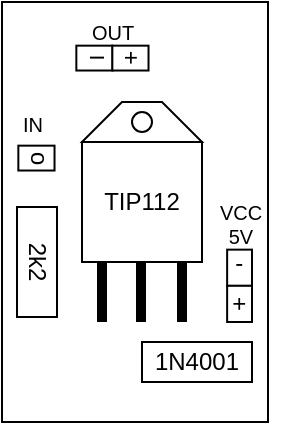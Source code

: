 <mxfile version="20.3.0" type="device"><diagram id="y2cCTS6bqy34BWrUIsgA" name="Page-1"><mxGraphModel dx="716" dy="433" grid="1" gridSize="10" guides="1" tooltips="1" connect="1" arrows="1" fold="1" page="1" pageScale="1" pageWidth="827" pageHeight="1169" math="0" shadow="0"><root><mxCell id="0"/><mxCell id="1" parent="0"/><mxCell id="HEGmNMdy9tvcmKiia0NX-3" value="" style="rounded=0;whiteSpace=wrap;html=1;" vertex="1" parent="1"><mxGeometry x="240" y="290" width="133" height="210" as="geometry"/></mxCell><mxCell id="HEGmNMdy9tvcmKiia0NX-12" value="" style="group" vertex="1" connectable="0" parent="1"><mxGeometry x="280" y="340" width="60" height="110" as="geometry"/></mxCell><mxCell id="HEGmNMdy9tvcmKiia0NX-2" value="TIP112" style="whiteSpace=wrap;html=1;aspect=fixed;" vertex="1" parent="HEGmNMdy9tvcmKiia0NX-12"><mxGeometry y="20" width="60" height="60" as="geometry"/></mxCell><mxCell id="HEGmNMdy9tvcmKiia0NX-5" value="" style="shape=trapezoid;perimeter=trapezoidPerimeter;whiteSpace=wrap;html=1;fixedSize=1;" vertex="1" parent="HEGmNMdy9tvcmKiia0NX-12"><mxGeometry width="60" height="20" as="geometry"/></mxCell><mxCell id="HEGmNMdy9tvcmKiia0NX-9" value="" style="endArrow=none;html=1;rounded=0;strokeWidth=5;" edge="1" parent="HEGmNMdy9tvcmKiia0NX-12"><mxGeometry width="50" height="50" relative="1" as="geometry"><mxPoint x="10" y="110" as="sourcePoint"/><mxPoint x="10" y="80" as="targetPoint"/></mxGeometry></mxCell><mxCell id="HEGmNMdy9tvcmKiia0NX-10" value="" style="endArrow=none;html=1;rounded=0;strokeWidth=5;" edge="1" parent="HEGmNMdy9tvcmKiia0NX-12"><mxGeometry width="50" height="50" relative="1" as="geometry"><mxPoint x="29.5" y="110" as="sourcePoint"/><mxPoint x="29.5" y="80" as="targetPoint"/></mxGeometry></mxCell><mxCell id="HEGmNMdy9tvcmKiia0NX-11" value="" style="endArrow=none;html=1;rounded=0;strokeWidth=5;" edge="1" parent="HEGmNMdy9tvcmKiia0NX-12"><mxGeometry width="50" height="50" relative="1" as="geometry"><mxPoint x="50" y="110" as="sourcePoint"/><mxPoint x="50" y="80" as="targetPoint"/></mxGeometry></mxCell><mxCell id="HEGmNMdy9tvcmKiia0NX-13" value="" style="ellipse;whiteSpace=wrap;html=1;" vertex="1" parent="HEGmNMdy9tvcmKiia0NX-12"><mxGeometry x="25" y="5" width="10" height="10" as="geometry"/></mxCell><mxCell id="HEGmNMdy9tvcmKiia0NX-14" value="1N4001" style="rounded=0;whiteSpace=wrap;html=1;" vertex="1" parent="1"><mxGeometry x="310" y="460" width="55" height="20" as="geometry"/></mxCell><mxCell id="HEGmNMdy9tvcmKiia0NX-15" value="2k2" style="rounded=0;whiteSpace=wrap;html=1;rotation=90;" vertex="1" parent="1"><mxGeometry x="230" y="410" width="55" height="20" as="geometry"/></mxCell><mxCell id="HEGmNMdy9tvcmKiia0NX-23" value="" style="group" vertex="1" connectable="0" parent="1"><mxGeometry x="352.57" y="413.82" width="12.43" height="36.18" as="geometry"/></mxCell><mxCell id="HEGmNMdy9tvcmKiia0NX-21" value="-" style="rounded=0;whiteSpace=wrap;html=1;rotation=-180;" vertex="1" parent="HEGmNMdy9tvcmKiia0NX-23"><mxGeometry x="-1.137e-13" y="-5.684e-14" width="12.43" height="18.09" as="geometry"/></mxCell><mxCell id="HEGmNMdy9tvcmKiia0NX-22" value="+" style="rounded=0;whiteSpace=wrap;html=1;rotation=-180;" vertex="1" parent="HEGmNMdy9tvcmKiia0NX-23"><mxGeometry x="-1.137e-13" y="18.09" width="12.43" height="18.09" as="geometry"/></mxCell><mxCell id="HEGmNMdy9tvcmKiia0NX-28" value="" style="group;rotation=-90;" vertex="1" connectable="0" parent="1"><mxGeometry x="289.0" y="300.0" width="12.43" height="36.18" as="geometry"/></mxCell><mxCell id="HEGmNMdy9tvcmKiia0NX-26" value="|" style="rounded=0;whiteSpace=wrap;html=1;rotation=-270;" vertex="1" parent="HEGmNMdy9tvcmKiia0NX-28"><mxGeometry x="-9" y="9" width="12.43" height="18.09" as="geometry"/></mxCell><mxCell id="HEGmNMdy9tvcmKiia0NX-27" value="+" style="rounded=0;whiteSpace=wrap;html=1;rotation=-270;" vertex="1" parent="HEGmNMdy9tvcmKiia0NX-28"><mxGeometry x="9" y="9" width="12.43" height="18.09" as="geometry"/></mxCell><mxCell id="HEGmNMdy9tvcmKiia0NX-29" value="" style="group;rotation=90;" vertex="1" connectable="0" parent="1"><mxGeometry x="260.0" y="350.0" width="12.43" height="36.18" as="geometry"/></mxCell><mxCell id="HEGmNMdy9tvcmKiia0NX-31" value="o" style="rounded=0;whiteSpace=wrap;html=1;rotation=-90;" vertex="1" parent="HEGmNMdy9tvcmKiia0NX-29"><mxGeometry x="-9" y="9" width="12.43" height="18.09" as="geometry"/></mxCell><mxCell id="HEGmNMdy9tvcmKiia0NX-32" value="VCC&lt;br&gt;5V" style="text;html=1;align=center;verticalAlign=middle;resizable=0;points=[];autosize=1;strokeColor=none;fillColor=none;fontSize=10;" vertex="1" parent="1"><mxGeometry x="338.79" y="381" width="40" height="40" as="geometry"/></mxCell><mxCell id="HEGmNMdy9tvcmKiia0NX-33" value="OUT" style="text;html=1;align=center;verticalAlign=middle;resizable=0;points=[];autosize=1;strokeColor=none;fillColor=none;fontSize=10;" vertex="1" parent="1"><mxGeometry x="275.22" y="290" width="40" height="30" as="geometry"/></mxCell><mxCell id="HEGmNMdy9tvcmKiia0NX-34" value="IN" style="text;html=1;align=center;verticalAlign=middle;resizable=0;points=[];autosize=1;strokeColor=none;fillColor=none;fontSize=10;" vertex="1" parent="1"><mxGeometry x="240" y="336.18" width="30" height="30" as="geometry"/></mxCell><mxCell id="HEGmNMdy9tvcmKiia0NX-35" value="" style="whiteSpace=wrap;html=1;fontSize=10;strokeColor=none;" vertex="1" parent="1"><mxGeometry x="278" y="313.09" width="6" height="10" as="geometry"/></mxCell></root></mxGraphModel></diagram></mxfile>